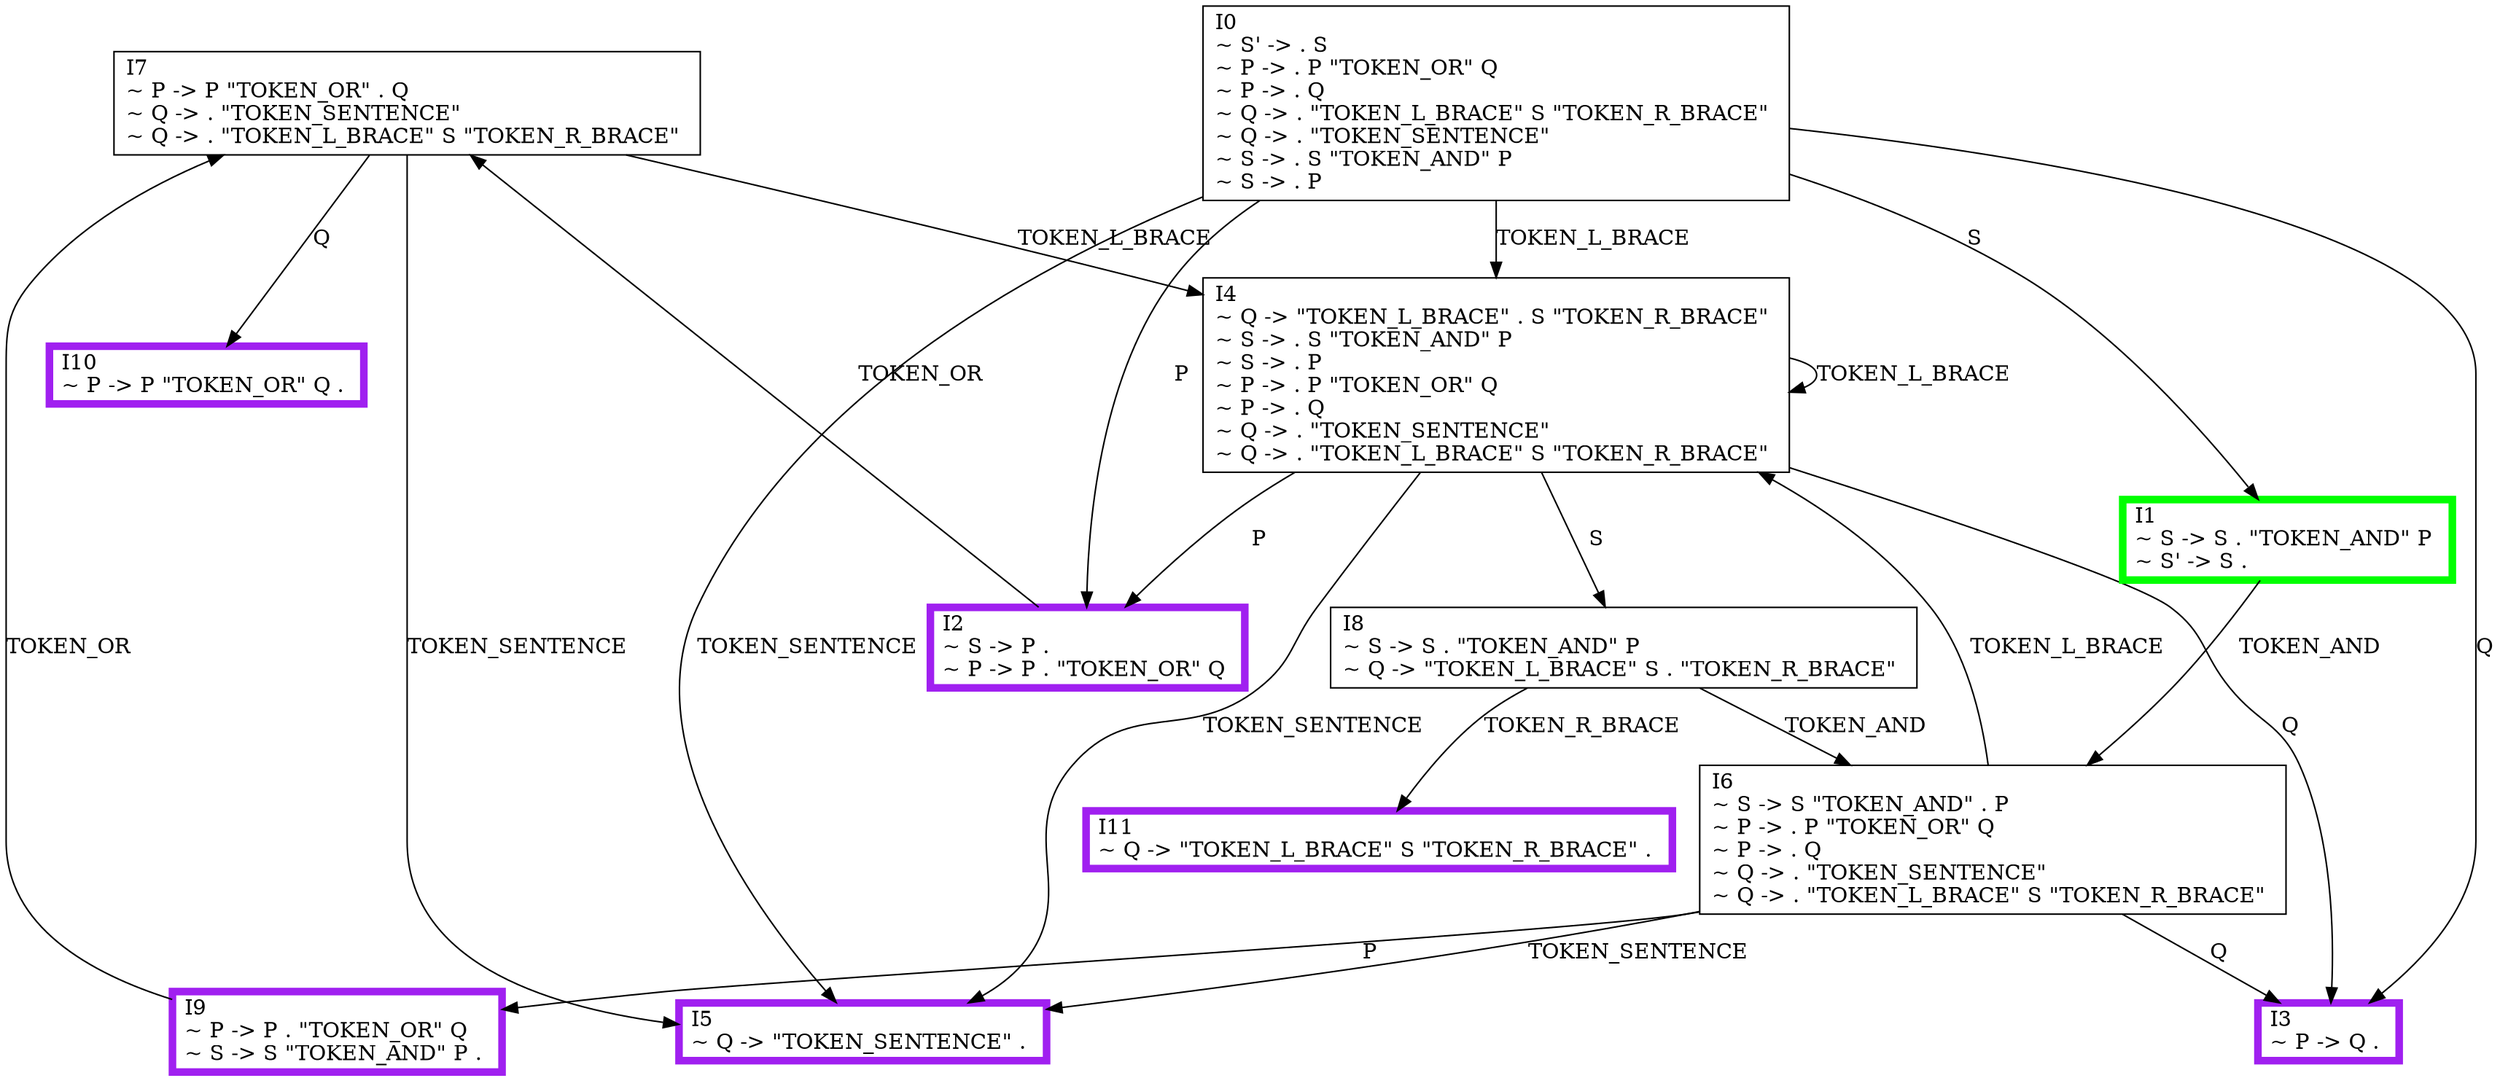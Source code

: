 digraph {
    0 [ label = "I7\l~ P -> P \"TOKEN_OR\" . Q \l~ Q -> . \"TOKEN_SENTENCE\" \l~ Q -> . \"TOKEN_L_BRACE\" S \"TOKEN_R_BRACE\" \l" shape=box]
    1 [ label = "I8\l~ S -> S . \"TOKEN_AND\" P \l~ Q -> \"TOKEN_L_BRACE\" S . \"TOKEN_R_BRACE\" \l" shape=box]
    2 [ label = "I2\l~ S -> P . \l~ P -> P . \"TOKEN_OR\" Q \l" shape=box, color=purple, penwidth=5]
    3 [ label = "I4\l~ Q -> \"TOKEN_L_BRACE\" . S \"TOKEN_R_BRACE\" \l~ S -> . S \"TOKEN_AND\" P \l~ S -> . P \l~ P -> . P \"TOKEN_OR\" Q \l~ P -> . Q \l~ Q -> . \"TOKEN_SENTENCE\" \l~ Q -> . \"TOKEN_L_BRACE\" S \"TOKEN_R_BRACE\" \l" shape=box]
    4 [ label = "I0\l~ S' -> . S \l~ P -> . P \"TOKEN_OR\" Q \l~ P -> . Q \l~ Q -> . \"TOKEN_L_BRACE\" S \"TOKEN_R_BRACE\" \l~ Q -> . \"TOKEN_SENTENCE\" \l~ S -> . S \"TOKEN_AND\" P \l~ S -> . P \l" shape=box]
    5 [ label = "I9\l~ P -> P . \"TOKEN_OR\" Q \l~ S -> S \"TOKEN_AND\" P . \l" shape=box, color=purple, penwidth=5]
    6 [ label = "I1\l~ S -> S . \"TOKEN_AND\" P \l~ S' -> S . \l" shape=box, color=green, penwidth=5]
    7 [ label = "I6\l~ S -> S \"TOKEN_AND\" . P \l~ P -> . P \"TOKEN_OR\" Q \l~ P -> . Q \l~ Q -> . \"TOKEN_SENTENCE\" \l~ Q -> . \"TOKEN_L_BRACE\" S \"TOKEN_R_BRACE\" \l" shape=box]
    8 [ label = "I10\l~ P -> P \"TOKEN_OR\" Q . \l" shape=box, color=purple, penwidth=5]
    9 [ label = "I5\l~ Q -> \"TOKEN_SENTENCE\" . \l" shape=box, color=purple, penwidth=5]
    10 [ label = "I11\l~ Q -> \"TOKEN_L_BRACE\" S \"TOKEN_R_BRACE\" . \l" shape=box, color=purple, penwidth=5]
    11 [ label = "I3\l~ P -> Q . \l" shape=box, color=purple, penwidth=5]
    0 -> 3 [ label = "TOKEN_L_BRACE" ]
    0 -> 8 [ label = "Q" ]
    0 -> 9 [ label = "TOKEN_SENTENCE" ]
    1 -> 7 [ label = "TOKEN_AND" ]
    1 -> 10 [ label = "TOKEN_R_BRACE" ]
    2 -> 0 [ label = "TOKEN_OR" ]
    3 -> 9 [ label = "TOKEN_SENTENCE" ]
    3 -> 1 [ label = "S" ]
    3 -> 11 [ label = "Q" ]
    3 -> 3 [ label = "TOKEN_L_BRACE" ]
    3 -> 2 [ label = "P" ]
    4 -> 2 [ label = "P" ]
    4 -> 6 [ label = "S" ]
    4 -> 11 [ label = "Q" ]
    4 -> 3 [ label = "TOKEN_L_BRACE" ]
    4 -> 9 [ label = "TOKEN_SENTENCE" ]
    5 -> 0 [ label = "TOKEN_OR" ]
    6 -> 7 [ label = "TOKEN_AND" ]
    7 -> 3 [ label = "TOKEN_L_BRACE" ]
    7 -> 5 [ label = "P" ]
    7 -> 11 [ label = "Q" ]
    7 -> 9 [ label = "TOKEN_SENTENCE" ]
}
